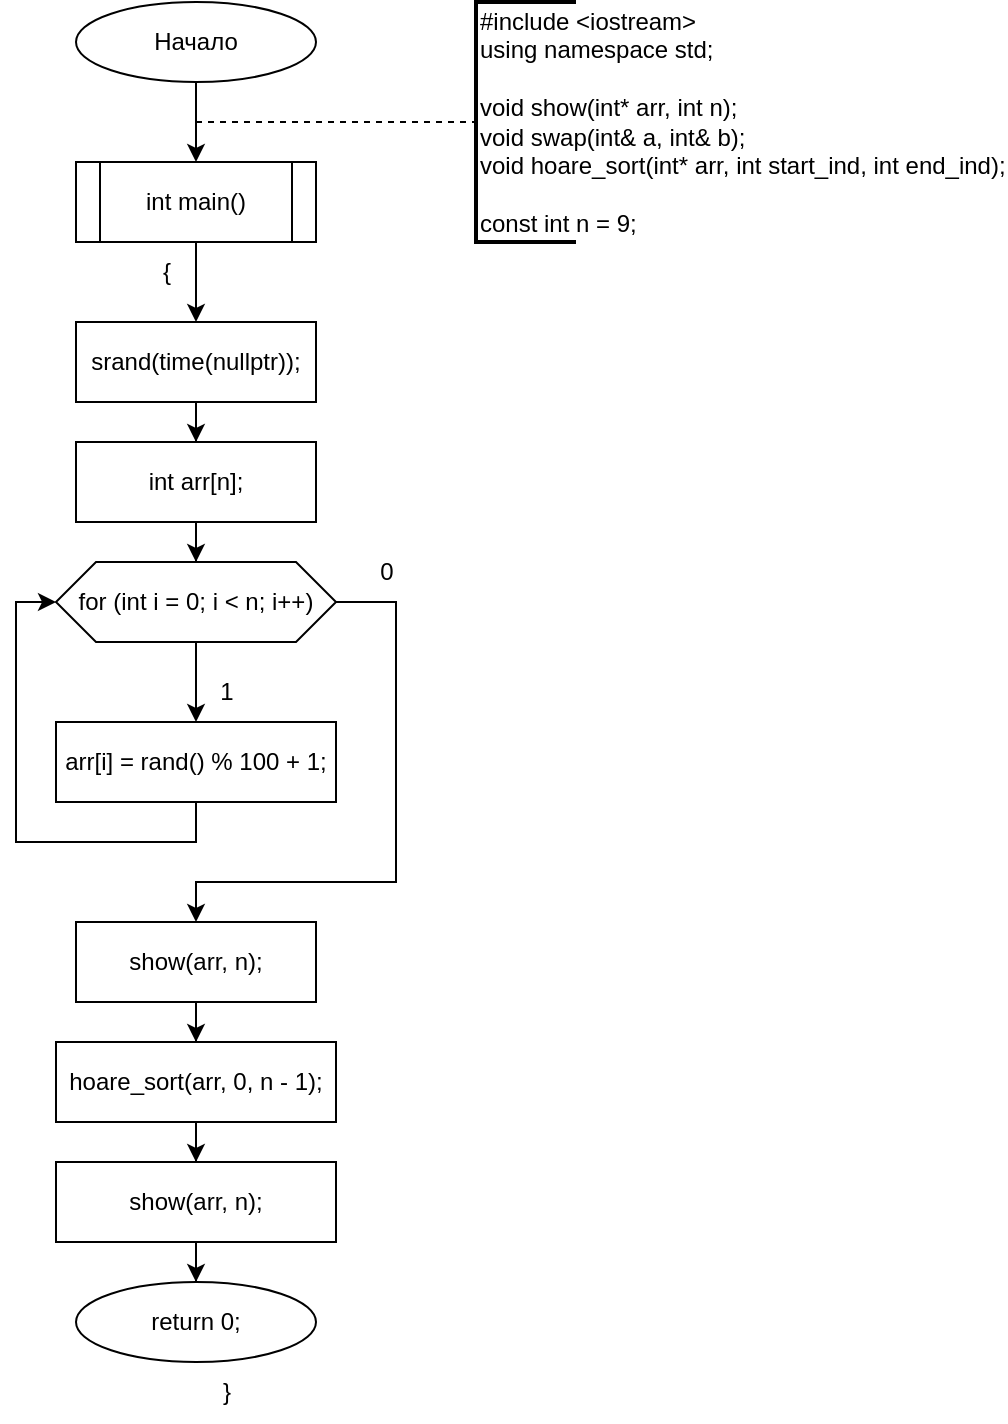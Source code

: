 <mxfile version="25.0.2" pages="4">
  <diagram name="main" id="v1WhrgjybMV4kS8yDKiP">
    <mxGraphModel dx="1358" dy="755" grid="1" gridSize="10" guides="1" tooltips="1" connect="1" arrows="1" fold="1" page="1" pageScale="1" pageWidth="827" pageHeight="1169" math="0" shadow="0">
      <root>
        <mxCell id="0" />
        <mxCell id="1" parent="0" />
        <mxCell id="5VdXR5fmsX_CQkjtj836-4" value="" style="edgeStyle=orthogonalEdgeStyle;rounded=0;orthogonalLoop=1;jettySize=auto;html=1;" edge="1" parent="1" source="5VdXR5fmsX_CQkjtj836-2" target="5VdXR5fmsX_CQkjtj836-3">
          <mxGeometry relative="1" as="geometry" />
        </mxCell>
        <mxCell id="5VdXR5fmsX_CQkjtj836-2" value="Начало" style="ellipse;whiteSpace=wrap;html=1;" vertex="1" parent="1">
          <mxGeometry x="340" y="40" width="120" height="40" as="geometry" />
        </mxCell>
        <mxCell id="5VdXR5fmsX_CQkjtj836-8" value="" style="edgeStyle=orthogonalEdgeStyle;rounded=0;orthogonalLoop=1;jettySize=auto;html=1;" edge="1" parent="1" source="5VdXR5fmsX_CQkjtj836-3" target="5VdXR5fmsX_CQkjtj836-7">
          <mxGeometry relative="1" as="geometry" />
        </mxCell>
        <mxCell id="5VdXR5fmsX_CQkjtj836-3" value="int main()" style="shape=process;whiteSpace=wrap;html=1;backgroundOutline=1;" vertex="1" parent="1">
          <mxGeometry x="340" y="120" width="120" height="40" as="geometry" />
        </mxCell>
        <mxCell id="5VdXR5fmsX_CQkjtj836-5" value="" style="endArrow=none;dashed=1;html=1;rounded=0;" edge="1" parent="1" target="5VdXR5fmsX_CQkjtj836-6">
          <mxGeometry width="50" height="50" relative="1" as="geometry">
            <mxPoint x="400" y="100" as="sourcePoint" />
            <mxPoint x="560" y="100" as="targetPoint" />
          </mxGeometry>
        </mxCell>
        <mxCell id="5VdXR5fmsX_CQkjtj836-6" value="&lt;div&gt;#include &amp;lt;iostream&amp;gt;&lt;/div&gt;&lt;div&gt;using namespace std;&lt;/div&gt;&lt;div&gt;&lt;br&gt;&lt;/div&gt;&lt;div&gt;void show(int* arr, int n);&lt;/div&gt;&lt;div&gt;void swap(int&amp;amp; a, int&amp;amp; b);&lt;/div&gt;&lt;div&gt;void hoare_sort(int* arr, int start_ind, int end_ind);&lt;/div&gt;&lt;div&gt;&lt;br&gt;&lt;/div&gt;&lt;div&gt;const int n = 9;&lt;/div&gt;" style="strokeWidth=2;html=1;shape=mxgraph.flowchart.annotation_1;align=left;pointerEvents=1;" vertex="1" parent="1">
          <mxGeometry x="540" y="40" width="50" height="120" as="geometry" />
        </mxCell>
        <mxCell id="5VdXR5fmsX_CQkjtj836-11" value="" style="edgeStyle=orthogonalEdgeStyle;rounded=0;orthogonalLoop=1;jettySize=auto;html=1;" edge="1" parent="1" source="5VdXR5fmsX_CQkjtj836-7" target="5VdXR5fmsX_CQkjtj836-10">
          <mxGeometry relative="1" as="geometry" />
        </mxCell>
        <mxCell id="5VdXR5fmsX_CQkjtj836-7" value="srand(time(nullptr));" style="whiteSpace=wrap;html=1;" vertex="1" parent="1">
          <mxGeometry x="340" y="200" width="120" height="40" as="geometry" />
        </mxCell>
        <mxCell id="5VdXR5fmsX_CQkjtj836-9" value="{" style="text;html=1;align=center;verticalAlign=middle;resizable=0;points=[];autosize=1;strokeColor=none;fillColor=none;" vertex="1" parent="1">
          <mxGeometry x="370" y="160" width="30" height="30" as="geometry" />
        </mxCell>
        <mxCell id="5VdXR5fmsX_CQkjtj836-13" value="" style="edgeStyle=orthogonalEdgeStyle;rounded=0;orthogonalLoop=1;jettySize=auto;html=1;" edge="1" parent="1" source="5VdXR5fmsX_CQkjtj836-10" target="5VdXR5fmsX_CQkjtj836-12">
          <mxGeometry relative="1" as="geometry" />
        </mxCell>
        <mxCell id="5VdXR5fmsX_CQkjtj836-10" value="int arr[n];" style="whiteSpace=wrap;html=1;" vertex="1" parent="1">
          <mxGeometry x="340" y="260" width="120" height="40" as="geometry" />
        </mxCell>
        <mxCell id="5VdXR5fmsX_CQkjtj836-15" value="" style="edgeStyle=orthogonalEdgeStyle;rounded=0;orthogonalLoop=1;jettySize=auto;html=1;" edge="1" parent="1" source="5VdXR5fmsX_CQkjtj836-12" target="5VdXR5fmsX_CQkjtj836-14">
          <mxGeometry relative="1" as="geometry" />
        </mxCell>
        <mxCell id="5VdXR5fmsX_CQkjtj836-18" style="edgeStyle=orthogonalEdgeStyle;rounded=0;orthogonalLoop=1;jettySize=auto;html=1;entryX=0.5;entryY=0;entryDx=0;entryDy=0;" edge="1" parent="1" source="5VdXR5fmsX_CQkjtj836-12" target="5VdXR5fmsX_CQkjtj836-20">
          <mxGeometry relative="1" as="geometry">
            <mxPoint x="400" y="500" as="targetPoint" />
            <Array as="points">
              <mxPoint x="500" y="340" />
              <mxPoint x="500" y="480" />
              <mxPoint x="400" y="480" />
            </Array>
          </mxGeometry>
        </mxCell>
        <mxCell id="5VdXR5fmsX_CQkjtj836-12" value="for (int i = 0; i &amp;lt; n; i++)" style="shape=hexagon;perimeter=hexagonPerimeter2;whiteSpace=wrap;html=1;fixedSize=1;" vertex="1" parent="1">
          <mxGeometry x="330" y="320" width="140" height="40" as="geometry" />
        </mxCell>
        <mxCell id="5VdXR5fmsX_CQkjtj836-17" style="edgeStyle=orthogonalEdgeStyle;rounded=0;orthogonalLoop=1;jettySize=auto;html=1;entryX=0;entryY=0.5;entryDx=0;entryDy=0;" edge="1" parent="1" source="5VdXR5fmsX_CQkjtj836-14" target="5VdXR5fmsX_CQkjtj836-12">
          <mxGeometry relative="1" as="geometry">
            <Array as="points">
              <mxPoint x="400" y="460" />
              <mxPoint x="310" y="460" />
              <mxPoint x="310" y="340" />
            </Array>
          </mxGeometry>
        </mxCell>
        <mxCell id="5VdXR5fmsX_CQkjtj836-14" value="arr[i] = rand() % 100 + 1;" style="whiteSpace=wrap;html=1;" vertex="1" parent="1">
          <mxGeometry x="330" y="400" width="140" height="40" as="geometry" />
        </mxCell>
        <mxCell id="5VdXR5fmsX_CQkjtj836-16" value="1" style="text;html=1;align=center;verticalAlign=middle;resizable=0;points=[];autosize=1;strokeColor=none;fillColor=none;" vertex="1" parent="1">
          <mxGeometry x="400" y="370" width="30" height="30" as="geometry" />
        </mxCell>
        <mxCell id="5VdXR5fmsX_CQkjtj836-19" value="0" style="text;html=1;align=center;verticalAlign=middle;resizable=0;points=[];autosize=1;strokeColor=none;fillColor=none;" vertex="1" parent="1">
          <mxGeometry x="480" y="310" width="30" height="30" as="geometry" />
        </mxCell>
        <mxCell id="5VdXR5fmsX_CQkjtj836-22" value="" style="edgeStyle=orthogonalEdgeStyle;rounded=0;orthogonalLoop=1;jettySize=auto;html=1;" edge="1" parent="1" source="5VdXR5fmsX_CQkjtj836-20" target="5VdXR5fmsX_CQkjtj836-21">
          <mxGeometry relative="1" as="geometry" />
        </mxCell>
        <mxCell id="5VdXR5fmsX_CQkjtj836-20" value="show(arr, n);" style="rounded=0;whiteSpace=wrap;html=1;" vertex="1" parent="1">
          <mxGeometry x="340" y="500" width="120" height="40" as="geometry" />
        </mxCell>
        <mxCell id="5VdXR5fmsX_CQkjtj836-24" value="" style="edgeStyle=orthogonalEdgeStyle;rounded=0;orthogonalLoop=1;jettySize=auto;html=1;" edge="1" parent="1" source="5VdXR5fmsX_CQkjtj836-21" target="5VdXR5fmsX_CQkjtj836-23">
          <mxGeometry relative="1" as="geometry" />
        </mxCell>
        <mxCell id="5VdXR5fmsX_CQkjtj836-21" value="hoare_sort(arr, 0, n - 1);" style="rounded=0;whiteSpace=wrap;html=1;" vertex="1" parent="1">
          <mxGeometry x="330" y="560" width="140" height="40" as="geometry" />
        </mxCell>
        <mxCell id="5VdXR5fmsX_CQkjtj836-25" style="edgeStyle=orthogonalEdgeStyle;rounded=0;orthogonalLoop=1;jettySize=auto;html=1;entryX=0.5;entryY=0;entryDx=0;entryDy=0;" edge="1" parent="1" source="5VdXR5fmsX_CQkjtj836-23" target="5VdXR5fmsX_CQkjtj836-26">
          <mxGeometry relative="1" as="geometry">
            <mxPoint x="400" y="680" as="targetPoint" />
          </mxGeometry>
        </mxCell>
        <mxCell id="5VdXR5fmsX_CQkjtj836-23" value="show(arr, n);" style="rounded=0;whiteSpace=wrap;html=1;" vertex="1" parent="1">
          <mxGeometry x="330" y="620" width="140" height="40" as="geometry" />
        </mxCell>
        <mxCell id="5VdXR5fmsX_CQkjtj836-26" value="return 0;" style="ellipse;whiteSpace=wrap;html=1;" vertex="1" parent="1">
          <mxGeometry x="340" y="680" width="120" height="40" as="geometry" />
        </mxCell>
        <mxCell id="5VdXR5fmsX_CQkjtj836-27" value="}" style="text;html=1;align=center;verticalAlign=middle;resizable=0;points=[];autosize=1;strokeColor=none;fillColor=none;" vertex="1" parent="1">
          <mxGeometry x="400" y="720" width="30" height="30" as="geometry" />
        </mxCell>
      </root>
    </mxGraphModel>
  </diagram>
  <diagram id="7QvcisoXt9iHMzzP38h2" name="show">
    <mxGraphModel dx="992" dy="552" grid="1" gridSize="10" guides="1" tooltips="1" connect="1" arrows="1" fold="1" page="1" pageScale="1" pageWidth="827" pageHeight="1169" math="0" shadow="0">
      <root>
        <mxCell id="0" />
        <mxCell id="1" parent="0" />
        <mxCell id="hyik2hcl-cY4zRujTkPt-4" value="" style="edgeStyle=orthogonalEdgeStyle;rounded=0;orthogonalLoop=1;jettySize=auto;html=1;" edge="1" parent="1" source="hyik2hcl-cY4zRujTkPt-2" target="hyik2hcl-cY4zRujTkPt-3">
          <mxGeometry relative="1" as="geometry" />
        </mxCell>
        <mxCell id="hyik2hcl-cY4zRujTkPt-2" value="void show(int* arr, int n)" style="shape=process;whiteSpace=wrap;html=1;backgroundOutline=1;size=0.048;" vertex="1" parent="1">
          <mxGeometry x="320" y="40" width="160" height="40" as="geometry" />
        </mxCell>
        <mxCell id="hyik2hcl-cY4zRujTkPt-7" value="" style="edgeStyle=orthogonalEdgeStyle;rounded=0;orthogonalLoop=1;jettySize=auto;html=1;" edge="1" parent="1" source="hyik2hcl-cY4zRujTkPt-3" target="hyik2hcl-cY4zRujTkPt-6">
          <mxGeometry relative="1" as="geometry" />
        </mxCell>
        <mxCell id="hyik2hcl-cY4zRujTkPt-3" value="cout &amp;lt;&amp;lt; &#39;{&#39;;" style="shape=parallelogram;perimeter=parallelogramPerimeter;whiteSpace=wrap;html=1;fixedSize=1;" vertex="1" parent="1">
          <mxGeometry x="340" y="120" width="120" height="40" as="geometry" />
        </mxCell>
        <mxCell id="hyik2hcl-cY4zRujTkPt-5" value="{" style="text;html=1;align=center;verticalAlign=middle;resizable=0;points=[];autosize=1;strokeColor=none;fillColor=none;" vertex="1" parent="1">
          <mxGeometry x="370" y="80" width="30" height="30" as="geometry" />
        </mxCell>
        <mxCell id="hyik2hcl-cY4zRujTkPt-9" value="" style="edgeStyle=orthogonalEdgeStyle;rounded=0;orthogonalLoop=1;jettySize=auto;html=1;" edge="1" parent="1" source="hyik2hcl-cY4zRujTkPt-6" target="hyik2hcl-cY4zRujTkPt-8">
          <mxGeometry relative="1" as="geometry" />
        </mxCell>
        <mxCell id="hyik2hcl-cY4zRujTkPt-13" value="" style="edgeStyle=orthogonalEdgeStyle;rounded=0;orthogonalLoop=1;jettySize=auto;html=1;" edge="1" parent="1" source="hyik2hcl-cY4zRujTkPt-6" target="hyik2hcl-cY4zRujTkPt-12">
          <mxGeometry relative="1" as="geometry" />
        </mxCell>
        <mxCell id="hyik2hcl-cY4zRujTkPt-6" value="for (int i = 0; i &amp;lt; n; i++)" style="shape=hexagon;perimeter=hexagonPerimeter2;whiteSpace=wrap;html=1;fixedSize=1;" vertex="1" parent="1">
          <mxGeometry x="325" y="180" width="150" height="40" as="geometry" />
        </mxCell>
        <mxCell id="hyik2hcl-cY4zRujTkPt-11" style="edgeStyle=orthogonalEdgeStyle;rounded=0;orthogonalLoop=1;jettySize=auto;html=1;entryX=0;entryY=0.5;entryDx=0;entryDy=0;" edge="1" parent="1" source="hyik2hcl-cY4zRujTkPt-8" target="hyik2hcl-cY4zRujTkPt-6">
          <mxGeometry relative="1" as="geometry">
            <Array as="points">
              <mxPoint x="400" y="320" />
              <mxPoint x="255" y="320" />
              <mxPoint x="255" y="200" />
            </Array>
          </mxGeometry>
        </mxCell>
        <mxCell id="hyik2hcl-cY4zRujTkPt-8" value="cout &amp;lt;&amp;lt; arr[i] &amp;lt;&amp;lt; ((i == n - 1) ? &quot;}\n&quot; : &quot;, &quot;);" style="shape=parallelogram;perimeter=parallelogramPerimeter;whiteSpace=wrap;html=1;fixedSize=1;" vertex="1" parent="1">
          <mxGeometry x="275" y="260" width="250" height="40" as="geometry" />
        </mxCell>
        <mxCell id="hyik2hcl-cY4zRujTkPt-10" value="1" style="text;html=1;align=center;verticalAlign=middle;resizable=0;points=[];autosize=1;strokeColor=none;fillColor=none;" vertex="1" parent="1">
          <mxGeometry x="399" y="230" width="30" height="30" as="geometry" />
        </mxCell>
        <mxCell id="fqh_b-eGh5nlN02-VHR3-2" style="edgeStyle=orthogonalEdgeStyle;rounded=0;orthogonalLoop=1;jettySize=auto;html=1;entryX=0.5;entryY=0;entryDx=0;entryDy=0;" edge="1" parent="1" source="hyik2hcl-cY4zRujTkPt-12" target="fqh_b-eGh5nlN02-VHR3-1">
          <mxGeometry relative="1" as="geometry" />
        </mxCell>
        <mxCell id="hyik2hcl-cY4zRujTkPt-12" value="cout &amp;lt;&amp;lt; endl;" style="shape=parallelogram;perimeter=parallelogramPerimeter;whiteSpace=wrap;html=1;fixedSize=1;" vertex="1" parent="1">
          <mxGeometry x="580" y="260" width="120" height="40" as="geometry" />
        </mxCell>
        <mxCell id="hyik2hcl-cY4zRujTkPt-14" value="0" style="text;html=1;align=center;verticalAlign=middle;resizable=0;points=[];autosize=1;strokeColor=none;fillColor=none;" vertex="1" parent="1">
          <mxGeometry x="610" y="168" width="30" height="30" as="geometry" />
        </mxCell>
        <mxCell id="fqh_b-eGh5nlN02-VHR3-1" value="return;" style="ellipse;whiteSpace=wrap;html=1;" vertex="1" parent="1">
          <mxGeometry x="580" y="320" width="120" height="40" as="geometry" />
        </mxCell>
        <mxCell id="fqh_b-eGh5nlN02-VHR3-3" value="}" style="text;html=1;align=center;verticalAlign=middle;resizable=0;points=[];autosize=1;strokeColor=none;fillColor=none;" vertex="1" parent="1">
          <mxGeometry x="640" y="360" width="30" height="30" as="geometry" />
        </mxCell>
      </root>
    </mxGraphModel>
  </diagram>
  <diagram id="7IvDFRvCTSI0UgwFHTSV" name="swap">
    <mxGraphModel dx="1032" dy="574" grid="1" gridSize="10" guides="1" tooltips="1" connect="1" arrows="1" fold="1" page="1" pageScale="1" pageWidth="827" pageHeight="1169" math="0" shadow="0">
      <root>
        <mxCell id="0" />
        <mxCell id="1" parent="0" />
        <mxCell id="PfapH30I5IMfa_uLuPip-4" value="" style="edgeStyle=orthogonalEdgeStyle;rounded=0;orthogonalLoop=1;jettySize=auto;html=1;" edge="1" parent="1" source="PfapH30I5IMfa_uLuPip-2" target="PfapH30I5IMfa_uLuPip-3">
          <mxGeometry relative="1" as="geometry" />
        </mxCell>
        <mxCell id="PfapH30I5IMfa_uLuPip-2" value="void swap(int&amp;amp; a, int&amp;amp; b)" style="shape=process;whiteSpace=wrap;html=1;backgroundOutline=1;size=0.056;" vertex="1" parent="1">
          <mxGeometry x="310" y="40" width="180" height="40" as="geometry" />
        </mxCell>
        <mxCell id="PfapH30I5IMfa_uLuPip-7" value="" style="edgeStyle=orthogonalEdgeStyle;rounded=0;orthogonalLoop=1;jettySize=auto;html=1;" edge="1" parent="1" source="PfapH30I5IMfa_uLuPip-3" target="PfapH30I5IMfa_uLuPip-6">
          <mxGeometry relative="1" as="geometry" />
        </mxCell>
        <mxCell id="PfapH30I5IMfa_uLuPip-3" value="int t = a;" style="whiteSpace=wrap;html=1;" vertex="1" parent="1">
          <mxGeometry x="340" y="120" width="120" height="40" as="geometry" />
        </mxCell>
        <mxCell id="PfapH30I5IMfa_uLuPip-5" value="{" style="text;html=1;align=center;verticalAlign=middle;resizable=0;points=[];autosize=1;strokeColor=none;fillColor=none;" vertex="1" parent="1">
          <mxGeometry x="370" y="80" width="30" height="30" as="geometry" />
        </mxCell>
        <mxCell id="PfapH30I5IMfa_uLuPip-9" value="" style="edgeStyle=orthogonalEdgeStyle;rounded=0;orthogonalLoop=1;jettySize=auto;html=1;" edge="1" parent="1" source="PfapH30I5IMfa_uLuPip-6" target="PfapH30I5IMfa_uLuPip-8">
          <mxGeometry relative="1" as="geometry" />
        </mxCell>
        <mxCell id="PfapH30I5IMfa_uLuPip-6" value="a = b;" style="whiteSpace=wrap;html=1;" vertex="1" parent="1">
          <mxGeometry x="340" y="180" width="120" height="40" as="geometry" />
        </mxCell>
        <mxCell id="acf1B-xq0g2EPQyqalg5-2" style="edgeStyle=orthogonalEdgeStyle;rounded=0;orthogonalLoop=1;jettySize=auto;html=1;entryX=0.5;entryY=0;entryDx=0;entryDy=0;" edge="1" parent="1" source="PfapH30I5IMfa_uLuPip-8" target="acf1B-xq0g2EPQyqalg5-1">
          <mxGeometry relative="1" as="geometry" />
        </mxCell>
        <mxCell id="PfapH30I5IMfa_uLuPip-8" value="b = t;" style="whiteSpace=wrap;html=1;" vertex="1" parent="1">
          <mxGeometry x="340" y="240" width="120" height="40" as="geometry" />
        </mxCell>
        <mxCell id="acf1B-xq0g2EPQyqalg5-1" value="return;" style="ellipse;whiteSpace=wrap;html=1;" vertex="1" parent="1">
          <mxGeometry x="340" y="300" width="120" height="40" as="geometry" />
        </mxCell>
        <mxCell id="acf1B-xq0g2EPQyqalg5-3" value="}" style="text;html=1;align=center;verticalAlign=middle;resizable=0;points=[];autosize=1;strokeColor=none;fillColor=none;" vertex="1" parent="1">
          <mxGeometry x="399" y="340" width="30" height="30" as="geometry" />
        </mxCell>
      </root>
    </mxGraphModel>
  </diagram>
  <diagram id="Lz23x0_l3X2vo-fEYWaZ" name="hoare_sort">
    <mxGraphModel dx="1290" dy="717" grid="1" gridSize="10" guides="1" tooltips="1" connect="1" arrows="1" fold="1" page="1" pageScale="1" pageWidth="827" pageHeight="1169" math="0" shadow="0">
      <root>
        <mxCell id="0" />
        <mxCell id="1" parent="0" />
        <mxCell id="sn3w5KttLrNTSPbrDWZs-4" value="" style="edgeStyle=orthogonalEdgeStyle;rounded=0;orthogonalLoop=1;jettySize=auto;html=1;" parent="1" source="sn3w5KttLrNTSPbrDWZs-2" target="sn3w5KttLrNTSPbrDWZs-3" edge="1">
          <mxGeometry relative="1" as="geometry" />
        </mxCell>
        <mxCell id="sn3w5KttLrNTSPbrDWZs-2" value="void hoare_sort(int* arr, int start_ind, int end_ind)" style="shape=process;whiteSpace=wrap;html=1;backgroundOutline=1;size=0.03;" parent="1" vertex="1">
          <mxGeometry x="250" y="40" width="300" height="40" as="geometry" />
        </mxCell>
        <mxCell id="sn3w5KttLrNTSPbrDWZs-6" style="edgeStyle=orthogonalEdgeStyle;rounded=0;orthogonalLoop=1;jettySize=auto;html=1;entryX=0.5;entryY=0;entryDx=0;entryDy=0;exitX=0;exitY=0.5;exitDx=0;exitDy=0;" parent="1" source="sn3w5KttLrNTSPbrDWZs-3" target="aYeXsv8Je080Zbd5Rzqq-1" edge="1">
          <mxGeometry relative="1" as="geometry">
            <mxPoint x="280" y="180" as="targetPoint" />
          </mxGeometry>
        </mxCell>
        <mxCell id="aYeXsv8Je080Zbd5Rzqq-4" style="edgeStyle=orthogonalEdgeStyle;rounded=0;orthogonalLoop=1;jettySize=auto;html=1;" parent="1" source="sn3w5KttLrNTSPbrDWZs-3" edge="1">
          <mxGeometry relative="1" as="geometry">
            <mxPoint x="400" y="240" as="targetPoint" />
            <Array as="points">
              <mxPoint x="520" y="140" />
              <mxPoint x="520" y="240" />
            </Array>
          </mxGeometry>
        </mxCell>
        <mxCell id="sn3w5KttLrNTSPbrDWZs-3" value="if (start_ind &amp;gt;= end_ind)" style="rhombus;whiteSpace=wrap;html=1;" parent="1" vertex="1">
          <mxGeometry x="310" y="120" width="180" height="40" as="geometry" />
        </mxCell>
        <mxCell id="sn3w5KttLrNTSPbrDWZs-5" value="{" style="text;html=1;align=center;verticalAlign=middle;resizable=0;points=[];autosize=1;strokeColor=none;fillColor=none;" parent="1" vertex="1">
          <mxGeometry x="370" y="80" width="30" height="30" as="geometry" />
        </mxCell>
        <mxCell id="aYeXsv8Je080Zbd5Rzqq-3" style="edgeStyle=orthogonalEdgeStyle;rounded=0;orthogonalLoop=1;jettySize=auto;html=1;exitX=0.5;exitY=1;exitDx=0;exitDy=0;" parent="1" source="aYeXsv8Je080Zbd5Rzqq-1" edge="1">
          <mxGeometry relative="1" as="geometry">
            <mxPoint x="400" y="240" as="targetPoint" />
            <Array as="points">
              <mxPoint x="280" y="240" />
            </Array>
          </mxGeometry>
        </mxCell>
        <mxCell id="aYeXsv8Je080Zbd5Rzqq-1" value="return;" style="ellipse;whiteSpace=wrap;html=1;" parent="1" vertex="1">
          <mxGeometry x="220" y="180" width="120" height="40" as="geometry" />
        </mxCell>
        <mxCell id="aYeXsv8Je080Zbd5Rzqq-2" value="1" style="text;html=1;align=center;verticalAlign=middle;resizable=0;points=[];autosize=1;strokeColor=none;fillColor=none;" parent="1" vertex="1">
          <mxGeometry x="280" y="110" width="30" height="30" as="geometry" />
        </mxCell>
        <mxCell id="aYeXsv8Je080Zbd5Rzqq-5" value="0" style="text;html=1;align=center;verticalAlign=middle;resizable=0;points=[];autosize=1;strokeColor=none;fillColor=none;" parent="1" vertex="1">
          <mxGeometry x="490" y="110" width="30" height="30" as="geometry" />
        </mxCell>
        <mxCell id="aYeXsv8Je080Zbd5Rzqq-6" value="" style="endArrow=classic;html=1;rounded=0;" parent="1" target="aYeXsv8Je080Zbd5Rzqq-7" edge="1">
          <mxGeometry width="50" height="50" relative="1" as="geometry">
            <mxPoint x="400" y="240" as="sourcePoint" />
            <mxPoint x="400" y="260" as="targetPoint" />
          </mxGeometry>
        </mxCell>
        <mxCell id="aYeXsv8Je080Zbd5Rzqq-9" value="" style="edgeStyle=orthogonalEdgeStyle;rounded=0;orthogonalLoop=1;jettySize=auto;html=1;" parent="1" source="aYeXsv8Je080Zbd5Rzqq-7" target="aYeXsv8Je080Zbd5Rzqq-8" edge="1">
          <mxGeometry relative="1" as="geometry" />
        </mxCell>
        <mxCell id="aYeXsv8Je080Zbd5Rzqq-7" value="int pivot = arr[(start_ind + end_ind) / 2];" style="rounded=0;whiteSpace=wrap;html=1;" parent="1" vertex="1">
          <mxGeometry x="280" y="260" width="240" height="40" as="geometry" />
        </mxCell>
        <mxCell id="aYeXsv8Je080Zbd5Rzqq-11" value="" style="edgeStyle=orthogonalEdgeStyle;rounded=0;orthogonalLoop=1;jettySize=auto;html=1;" parent="1" source="aYeXsv8Je080Zbd5Rzqq-8" target="aYeXsv8Je080Zbd5Rzqq-10" edge="1">
          <mxGeometry relative="1" as="geometry" />
        </mxCell>
        <mxCell id="aYeXsv8Je080Zbd5Rzqq-8" value="int left = start_ind;" style="rounded=0;whiteSpace=wrap;html=1;" parent="1" vertex="1">
          <mxGeometry x="280" y="320" width="240" height="40" as="geometry" />
        </mxCell>
        <mxCell id="aYeXsv8Je080Zbd5Rzqq-13" value="" style="edgeStyle=orthogonalEdgeStyle;rounded=0;orthogonalLoop=1;jettySize=auto;html=1;" parent="1" source="aYeXsv8Je080Zbd5Rzqq-10" target="aYeXsv8Je080Zbd5Rzqq-12" edge="1">
          <mxGeometry relative="1" as="geometry" />
        </mxCell>
        <mxCell id="aYeXsv8Je080Zbd5Rzqq-10" value="int right = end_ind;" style="rounded=0;whiteSpace=wrap;html=1;direction=west;" parent="1" vertex="1">
          <mxGeometry x="280" y="380" width="240" height="40" as="geometry" />
        </mxCell>
        <mxCell id="aYeXsv8Je080Zbd5Rzqq-15" value="" style="edgeStyle=orthogonalEdgeStyle;rounded=0;orthogonalLoop=1;jettySize=auto;html=1;" parent="1" source="aYeXsv8Je080Zbd5Rzqq-12" target="aYeXsv8Je080Zbd5Rzqq-14" edge="1">
          <mxGeometry relative="1" as="geometry" />
        </mxCell>
        <mxCell id="aYeXsv8Je080Zbd5Rzqq-48" value="" style="edgeStyle=orthogonalEdgeStyle;rounded=0;orthogonalLoop=1;jettySize=auto;html=1;entryX=0.5;entryY=0;entryDx=0;entryDy=0;" parent="1" source="aYeXsv8Je080Zbd5Rzqq-12" target="aYeXsv8Je080Zbd5Rzqq-47" edge="1">
          <mxGeometry relative="1" as="geometry" />
        </mxCell>
        <mxCell id="aYeXsv8Je080Zbd5Rzqq-12" value="while (left &amp;lt; right)" style="rhombus;whiteSpace=wrap;html=1;rounded=0;" parent="1" vertex="1">
          <mxGeometry x="340" y="460" width="120" height="80" as="geometry" />
        </mxCell>
        <mxCell id="aYeXsv8Je080Zbd5Rzqq-19" value="" style="edgeStyle=orthogonalEdgeStyle;rounded=0;orthogonalLoop=1;jettySize=auto;html=1;" parent="1" source="aYeXsv8Je080Zbd5Rzqq-14" target="aYeXsv8Je080Zbd5Rzqq-18" edge="1">
          <mxGeometry relative="1" as="geometry" />
        </mxCell>
        <mxCell id="aYeXsv8Je080Zbd5Rzqq-24" value="" style="edgeStyle=orthogonalEdgeStyle;rounded=0;orthogonalLoop=1;jettySize=auto;html=1;" parent="1" source="aYeXsv8Je080Zbd5Rzqq-14" target="aYeXsv8Je080Zbd5Rzqq-23" edge="1">
          <mxGeometry relative="1" as="geometry">
            <Array as="points">
              <mxPoint x="500" y="620" />
              <mxPoint x="500" y="760" />
              <mxPoint x="400" y="760" />
            </Array>
          </mxGeometry>
        </mxCell>
        <mxCell id="aYeXsv8Je080Zbd5Rzqq-14" value="while (arr[left] &amp;lt; pivot)" style="rhombus;whiteSpace=wrap;html=1;rounded=0;" parent="1" vertex="1">
          <mxGeometry x="320" y="600" width="160" height="40" as="geometry" />
        </mxCell>
        <mxCell id="aYeXsv8Je080Zbd5Rzqq-16" value="{" style="text;html=1;align=center;verticalAlign=middle;resizable=0;points=[];autosize=1;strokeColor=none;fillColor=none;" parent="1" vertex="1">
          <mxGeometry x="370" y="540" width="30" height="30" as="geometry" />
        </mxCell>
        <mxCell id="aYeXsv8Je080Zbd5Rzqq-17" value="1" style="text;html=1;align=center;verticalAlign=middle;resizable=0;points=[];autosize=1;strokeColor=none;fillColor=none;" parent="1" vertex="1">
          <mxGeometry x="400" y="570" width="30" height="30" as="geometry" />
        </mxCell>
        <mxCell id="aYeXsv8Je080Zbd5Rzqq-21" style="edgeStyle=orthogonalEdgeStyle;rounded=0;orthogonalLoop=1;jettySize=auto;html=1;" parent="1" source="aYeXsv8Je080Zbd5Rzqq-18" edge="1">
          <mxGeometry relative="1" as="geometry">
            <mxPoint x="400" y="580" as="targetPoint" />
            <Array as="points">
              <mxPoint x="400" y="740" />
              <mxPoint x="310" y="740" />
              <mxPoint x="310" y="580" />
            </Array>
          </mxGeometry>
        </mxCell>
        <mxCell id="aYeXsv8Je080Zbd5Rzqq-18" value="left++;" style="whiteSpace=wrap;html=1;rounded=0;" parent="1" vertex="1">
          <mxGeometry x="340" y="680" width="120" height="40" as="geometry" />
        </mxCell>
        <mxCell id="aYeXsv8Je080Zbd5Rzqq-20" value="1" style="text;html=1;align=center;verticalAlign=middle;resizable=0;points=[];autosize=1;strokeColor=none;fillColor=none;" parent="1" vertex="1">
          <mxGeometry x="399" y="650" width="30" height="30" as="geometry" />
        </mxCell>
        <mxCell id="aYeXsv8Je080Zbd5Rzqq-27" value="" style="edgeStyle=orthogonalEdgeStyle;rounded=0;orthogonalLoop=1;jettySize=auto;html=1;" parent="1" source="aYeXsv8Je080Zbd5Rzqq-23" target="aYeXsv8Je080Zbd5Rzqq-26" edge="1">
          <mxGeometry relative="1" as="geometry" />
        </mxCell>
        <mxCell id="aYeXsv8Je080Zbd5Rzqq-31" value="" style="edgeStyle=orthogonalEdgeStyle;rounded=0;orthogonalLoop=1;jettySize=auto;html=1;" parent="1" source="aYeXsv8Je080Zbd5Rzqq-23" target="aYeXsv8Je080Zbd5Rzqq-30" edge="1">
          <mxGeometry relative="1" as="geometry">
            <Array as="points">
              <mxPoint x="500" y="820" />
              <mxPoint x="500" y="960" />
              <mxPoint x="400" y="960" />
            </Array>
          </mxGeometry>
        </mxCell>
        <mxCell id="aYeXsv8Je080Zbd5Rzqq-23" value="while (arr[right] &amp;gt; pivot)" style="rhombus;whiteSpace=wrap;html=1;rounded=0;" parent="1" vertex="1">
          <mxGeometry x="320" y="800" width="160" height="40" as="geometry" />
        </mxCell>
        <mxCell id="aYeXsv8Je080Zbd5Rzqq-25" value="0" style="text;html=1;align=center;verticalAlign=middle;resizable=0;points=[];autosize=1;strokeColor=none;fillColor=none;" parent="1" vertex="1">
          <mxGeometry x="475" y="598" width="30" height="30" as="geometry" />
        </mxCell>
        <mxCell id="aYeXsv8Je080Zbd5Rzqq-29" style="edgeStyle=orthogonalEdgeStyle;rounded=0;orthogonalLoop=1;jettySize=auto;html=1;" parent="1" source="aYeXsv8Je080Zbd5Rzqq-26" edge="1">
          <mxGeometry relative="1" as="geometry">
            <mxPoint x="400" y="780" as="targetPoint" />
            <Array as="points">
              <mxPoint x="400" y="940" />
              <mxPoint x="310" y="940" />
              <mxPoint x="310" y="780" />
            </Array>
          </mxGeometry>
        </mxCell>
        <mxCell id="aYeXsv8Je080Zbd5Rzqq-26" value="right--;" style="whiteSpace=wrap;html=1;rounded=0;" parent="1" vertex="1">
          <mxGeometry x="340" y="880" width="120" height="40" as="geometry" />
        </mxCell>
        <mxCell id="aYeXsv8Je080Zbd5Rzqq-28" value="1" style="text;html=1;align=center;verticalAlign=middle;resizable=0;points=[];autosize=1;strokeColor=none;fillColor=none;" parent="1" vertex="1">
          <mxGeometry x="399" y="850" width="30" height="30" as="geometry" />
        </mxCell>
        <mxCell id="aYeXsv8Je080Zbd5Rzqq-34" value="" style="edgeStyle=orthogonalEdgeStyle;rounded=0;orthogonalLoop=1;jettySize=auto;html=1;" parent="1" source="aYeXsv8Je080Zbd5Rzqq-30" target="aYeXsv8Je080Zbd5Rzqq-33" edge="1">
          <mxGeometry relative="1" as="geometry" />
        </mxCell>
        <mxCell id="aYeXsv8Je080Zbd5Rzqq-43" style="edgeStyle=orthogonalEdgeStyle;rounded=0;orthogonalLoop=1;jettySize=auto;html=1;" parent="1" source="aYeXsv8Je080Zbd5Rzqq-30" edge="1">
          <mxGeometry relative="1" as="geometry">
            <mxPoint x="400" y="1230" as="targetPoint" />
            <Array as="points">
              <mxPoint x="510" y="1000" />
              <mxPoint x="510" y="1230" />
            </Array>
          </mxGeometry>
        </mxCell>
        <mxCell id="aYeXsv8Je080Zbd5Rzqq-30" value="if (left &amp;lt;= right)" style="rhombus;whiteSpace=wrap;html=1;rounded=0;" parent="1" vertex="1">
          <mxGeometry x="320" y="980" width="160" height="40" as="geometry" />
        </mxCell>
        <mxCell id="aYeXsv8Je080Zbd5Rzqq-32" value="0" style="text;html=1;align=center;verticalAlign=middle;resizable=0;points=[];autosize=1;strokeColor=none;fillColor=none;" parent="1" vertex="1">
          <mxGeometry x="475" y="798" width="30" height="30" as="geometry" />
        </mxCell>
        <mxCell id="aYeXsv8Je080Zbd5Rzqq-38" value="" style="edgeStyle=orthogonalEdgeStyle;rounded=0;orthogonalLoop=1;jettySize=auto;html=1;" parent="1" source="aYeXsv8Je080Zbd5Rzqq-33" target="aYeXsv8Je080Zbd5Rzqq-37" edge="1">
          <mxGeometry relative="1" as="geometry" />
        </mxCell>
        <mxCell id="aYeXsv8Je080Zbd5Rzqq-33" value="swap(arr[left], arr[right]);" style="whiteSpace=wrap;html=1;rounded=0;" parent="1" vertex="1">
          <mxGeometry x="170" y="1040" width="140" height="40" as="geometry" />
        </mxCell>
        <mxCell id="aYeXsv8Je080Zbd5Rzqq-35" value="1" style="text;html=1;align=center;verticalAlign=middle;resizable=0;points=[];autosize=1;strokeColor=none;fillColor=none;" parent="1" vertex="1">
          <mxGeometry x="240" y="970" width="30" height="30" as="geometry" />
        </mxCell>
        <mxCell id="aYeXsv8Je080Zbd5Rzqq-36" value="{" style="text;html=1;align=center;verticalAlign=middle;resizable=0;points=[];autosize=1;strokeColor=none;fillColor=none;" parent="1" vertex="1">
          <mxGeometry x="210" y="1000" width="30" height="30" as="geometry" />
        </mxCell>
        <mxCell id="aYeXsv8Je080Zbd5Rzqq-40" value="" style="edgeStyle=orthogonalEdgeStyle;rounded=0;orthogonalLoop=1;jettySize=auto;html=1;" parent="1" source="aYeXsv8Je080Zbd5Rzqq-37" target="aYeXsv8Je080Zbd5Rzqq-39" edge="1">
          <mxGeometry relative="1" as="geometry" />
        </mxCell>
        <mxCell id="aYeXsv8Je080Zbd5Rzqq-37" value="left++;" style="whiteSpace=wrap;html=1;rounded=0;" parent="1" vertex="1">
          <mxGeometry x="170" y="1100" width="140" height="40" as="geometry" />
        </mxCell>
        <mxCell id="aYeXsv8Je080Zbd5Rzqq-41" style="edgeStyle=orthogonalEdgeStyle;rounded=0;orthogonalLoop=1;jettySize=auto;html=1;exitX=0.5;exitY=1;exitDx=0;exitDy=0;" parent="1" source="aYeXsv8Je080Zbd5Rzqq-39" edge="1">
          <mxGeometry relative="1" as="geometry">
            <mxPoint x="400" y="1230" as="targetPoint" />
            <Array as="points">
              <mxPoint x="240" y="1230" />
              <mxPoint x="400" y="1230" />
            </Array>
          </mxGeometry>
        </mxCell>
        <mxCell id="aYeXsv8Je080Zbd5Rzqq-39" value="right--;" style="whiteSpace=wrap;html=1;rounded=0;" parent="1" vertex="1">
          <mxGeometry x="170" y="1160" width="140" height="40" as="geometry" />
        </mxCell>
        <mxCell id="aYeXsv8Je080Zbd5Rzqq-42" value="}" style="text;html=1;align=center;verticalAlign=middle;resizable=0;points=[];autosize=1;strokeColor=none;fillColor=none;" parent="1" vertex="1">
          <mxGeometry x="240" y="1200" width="30" height="30" as="geometry" />
        </mxCell>
        <mxCell id="aYeXsv8Je080Zbd5Rzqq-44" value="0" style="text;html=1;align=center;verticalAlign=middle;resizable=0;points=[];autosize=1;strokeColor=none;fillColor=none;" parent="1" vertex="1">
          <mxGeometry x="480" y="970" width="30" height="30" as="geometry" />
        </mxCell>
        <mxCell id="aYeXsv8Je080Zbd5Rzqq-45" value="" style="endArrow=classic;html=1;rounded=0;" parent="1" edge="1">
          <mxGeometry width="50" height="50" relative="1" as="geometry">
            <mxPoint x="400" y="1230" as="sourcePoint" />
            <mxPoint x="400" y="440" as="targetPoint" />
            <Array as="points">
              <mxPoint x="400" y="1250" />
              <mxPoint x="120" y="1250" />
              <mxPoint x="120" y="850" />
              <mxPoint x="120" y="440" />
            </Array>
          </mxGeometry>
        </mxCell>
        <mxCell id="aYeXsv8Je080Zbd5Rzqq-46" value="}" style="text;html=1;align=center;verticalAlign=middle;resizable=0;points=[];autosize=1;strokeColor=none;fillColor=none;" parent="1" vertex="1">
          <mxGeometry x="399" y="1230" width="30" height="30" as="geometry" />
        </mxCell>
        <mxCell id="aYeXsv8Je080Zbd5Rzqq-51" value="" style="edgeStyle=orthogonalEdgeStyle;rounded=0;orthogonalLoop=1;jettySize=auto;html=1;" parent="1" source="aYeXsv8Je080Zbd5Rzqq-47" target="aYeXsv8Je080Zbd5Rzqq-50" edge="1">
          <mxGeometry relative="1" as="geometry" />
        </mxCell>
        <mxCell id="aYeXsv8Je080Zbd5Rzqq-47" value="hoare_sort(arr, start_ind, right);" style="whiteSpace=wrap;html=1;rounded=0;" parent="1" vertex="1">
          <mxGeometry x="630" y="520" width="180" height="40" as="geometry" />
        </mxCell>
        <mxCell id="aYeXsv8Je080Zbd5Rzqq-49" value="0" style="text;html=1;align=center;verticalAlign=middle;resizable=0;points=[];autosize=1;strokeColor=none;fillColor=none;" parent="1" vertex="1">
          <mxGeometry x="690" y="470" width="30" height="30" as="geometry" />
        </mxCell>
        <mxCell id="aYeXsv8Je080Zbd5Rzqq-53" style="edgeStyle=orthogonalEdgeStyle;rounded=0;orthogonalLoop=1;jettySize=auto;html=1;entryX=0.5;entryY=0;entryDx=0;entryDy=0;" parent="1" source="aYeXsv8Je080Zbd5Rzqq-50" target="aYeXsv8Je080Zbd5Rzqq-52" edge="1">
          <mxGeometry relative="1" as="geometry" />
        </mxCell>
        <mxCell id="aYeXsv8Je080Zbd5Rzqq-50" value="hoare_sort(arr, left, end_ind);" style="whiteSpace=wrap;html=1;rounded=0;" parent="1" vertex="1">
          <mxGeometry x="630" y="580" width="180" height="40" as="geometry" />
        </mxCell>
        <mxCell id="aYeXsv8Je080Zbd5Rzqq-52" value="return;" style="ellipse;whiteSpace=wrap;html=1;" parent="1" vertex="1">
          <mxGeometry x="660" y="640" width="120" height="40" as="geometry" />
        </mxCell>
        <mxCell id="aYeXsv8Je080Zbd5Rzqq-54" value="}" style="text;html=1;align=center;verticalAlign=middle;resizable=0;points=[];autosize=1;strokeColor=none;fillColor=none;" parent="1" vertex="1">
          <mxGeometry x="720" y="680" width="30" height="30" as="geometry" />
        </mxCell>
      </root>
    </mxGraphModel>
  </diagram>
</mxfile>
